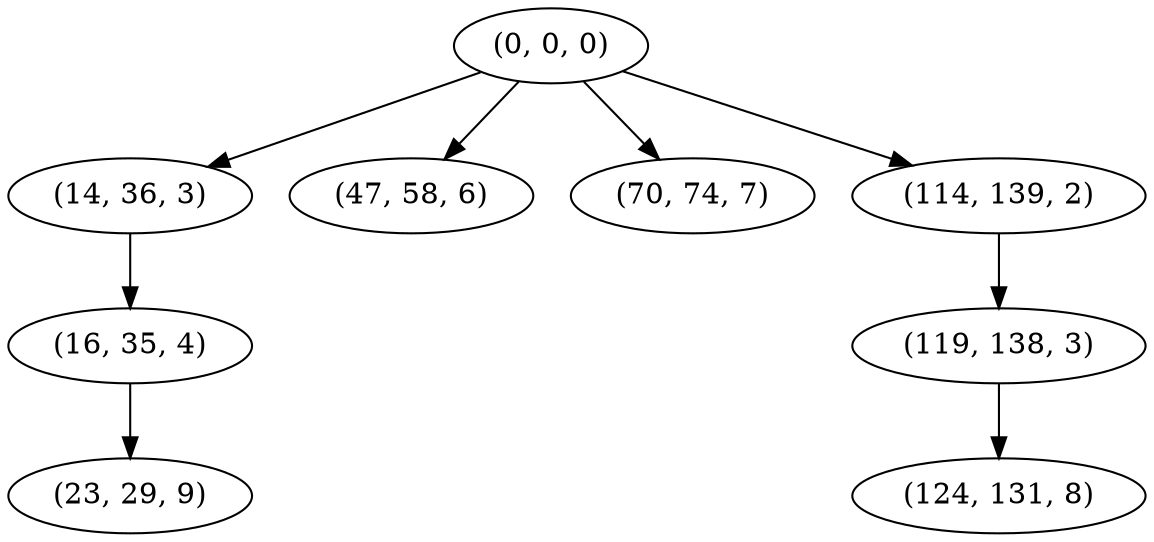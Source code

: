 digraph tree {
    "(0, 0, 0)";
    "(14, 36, 3)";
    "(16, 35, 4)";
    "(23, 29, 9)";
    "(47, 58, 6)";
    "(70, 74, 7)";
    "(114, 139, 2)";
    "(119, 138, 3)";
    "(124, 131, 8)";
    "(0, 0, 0)" -> "(14, 36, 3)";
    "(0, 0, 0)" -> "(47, 58, 6)";
    "(0, 0, 0)" -> "(70, 74, 7)";
    "(0, 0, 0)" -> "(114, 139, 2)";
    "(14, 36, 3)" -> "(16, 35, 4)";
    "(16, 35, 4)" -> "(23, 29, 9)";
    "(114, 139, 2)" -> "(119, 138, 3)";
    "(119, 138, 3)" -> "(124, 131, 8)";
}
